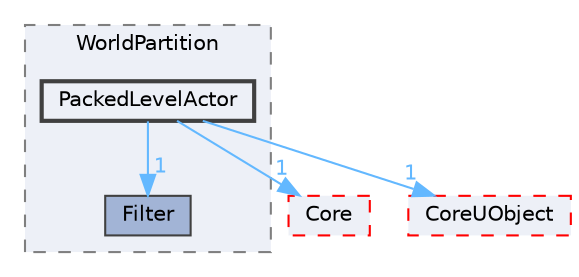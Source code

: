digraph "PackedLevelActor"
{
 // INTERACTIVE_SVG=YES
 // LATEX_PDF_SIZE
  bgcolor="transparent";
  edge [fontname=Helvetica,fontsize=10,labelfontname=Helvetica,labelfontsize=10];
  node [fontname=Helvetica,fontsize=10,shape=box,height=0.2,width=0.4];
  compound=true
  subgraph clusterdir_4e67b97133d7657ee6894589ad2a7aee {
    graph [ bgcolor="#edf0f7", pencolor="grey50", label="WorldPartition", fontname=Helvetica,fontsize=10 style="filled,dashed", URL="dir_4e67b97133d7657ee6894589ad2a7aee.html",tooltip=""]
  dir_872a2f03d756a8215e3b1c674fc4e532 [label="Filter", fillcolor="#a2b4d6", color="grey25", style="filled", URL="dir_872a2f03d756a8215e3b1c674fc4e532.html",tooltip=""];
  dir_d6f384c5ddf8c85fd2786edc2f0189e2 [label="PackedLevelActor", fillcolor="#edf0f7", color="grey25", style="filled,bold", URL="dir_d6f384c5ddf8c85fd2786edc2f0189e2.html",tooltip=""];
  }
  dir_0e6cddcc9caa1238c7f3774224afaa45 [label="Core", fillcolor="#edf0f7", color="red", style="filled,dashed", URL="dir_0e6cddcc9caa1238c7f3774224afaa45.html",tooltip=""];
  dir_4c499e5e32e2b4479ad7e552df73eeae [label="CoreUObject", fillcolor="#edf0f7", color="red", style="filled,dashed", URL="dir_4c499e5e32e2b4479ad7e552df73eeae.html",tooltip=""];
  dir_d6f384c5ddf8c85fd2786edc2f0189e2->dir_0e6cddcc9caa1238c7f3774224afaa45 [headlabel="1", labeldistance=1.5 headhref="dir_000713_000266.html" href="dir_000713_000266.html" color="steelblue1" fontcolor="steelblue1"];
  dir_d6f384c5ddf8c85fd2786edc2f0189e2->dir_4c499e5e32e2b4479ad7e552df73eeae [headlabel="1", labeldistance=1.5 headhref="dir_000713_000268.html" href="dir_000713_000268.html" color="steelblue1" fontcolor="steelblue1"];
  dir_d6f384c5ddf8c85fd2786edc2f0189e2->dir_872a2f03d756a8215e3b1c674fc4e532 [headlabel="1", labeldistance=1.5 headhref="dir_000713_000401.html" href="dir_000713_000401.html" color="steelblue1" fontcolor="steelblue1"];
}
